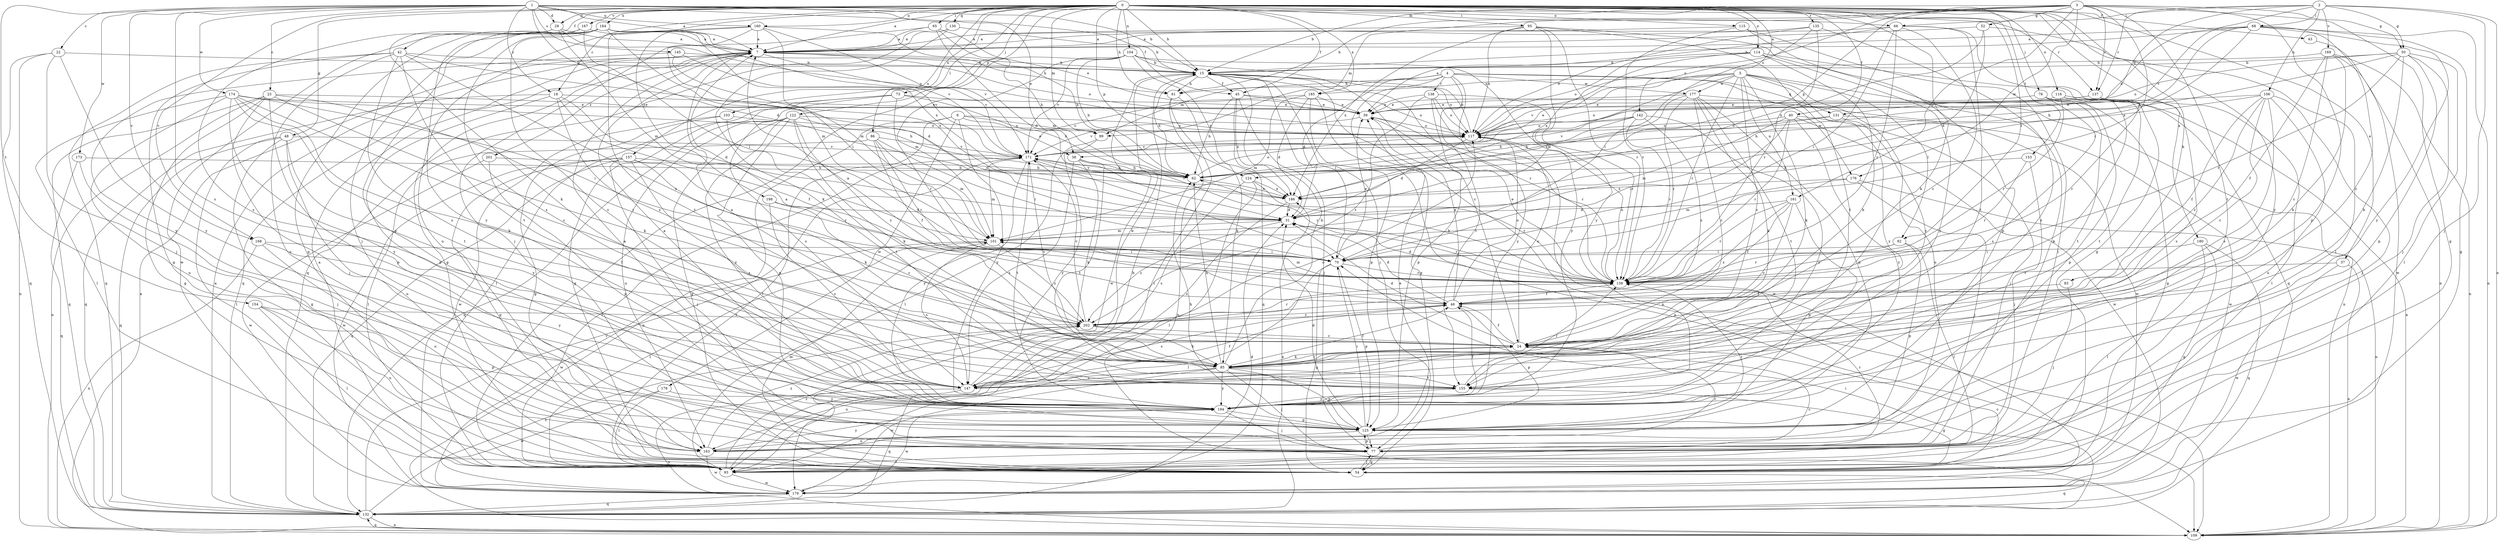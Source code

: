 strict digraph  {
0;
1;
2;
3;
4;
5;
6;
7;
15;
18;
22;
23;
24;
29;
31;
37;
38;
39;
40;
42;
43;
45;
46;
48;
50;
52;
54;
61;
62;
65;
66;
68;
70;
73;
76;
77;
83;
85;
86;
92;
93;
95;
99;
101;
103;
104;
106;
109;
114;
115;
116;
117;
122;
124;
125;
130;
131;
132;
135;
137;
138;
139;
142;
145;
147;
153;
154;
155;
157;
160;
161;
163;
167;
168;
169;
171;
173;
174;
176;
177;
178;
179;
180;
184;
185;
186;
194;
198;
201;
202;
0 -> 7  [label=a];
0 -> 15  [label=b];
0 -> 18  [label=c];
0 -> 29  [label=d];
0 -> 37  [label=e];
0 -> 40  [label=f];
0 -> 42  [label=f];
0 -> 43  [label=f];
0 -> 45  [label=f];
0 -> 48  [label=g];
0 -> 61  [label=h];
0 -> 65  [label=i];
0 -> 73  [label=j];
0 -> 76  [label=j];
0 -> 83  [label=k];
0 -> 85  [label=k];
0 -> 86  [label=l];
0 -> 92  [label=l];
0 -> 95  [label=m];
0 -> 99  [label=m];
0 -> 103  [label=n];
0 -> 104  [label=n];
0 -> 114  [label=o];
0 -> 115  [label=o];
0 -> 116  [label=o];
0 -> 122  [label=p];
0 -> 124  [label=p];
0 -> 130  [label=q];
0 -> 135  [label=r];
0 -> 142  [label=s];
0 -> 153  [label=t];
0 -> 157  [label=u];
0 -> 160  [label=u];
0 -> 167  [label=v];
0 -> 168  [label=v];
0 -> 180  [label=x];
0 -> 184  [label=x];
0 -> 185  [label=x];
0 -> 194  [label=y];
0 -> 198  [label=z];
1 -> 7  [label=a];
1 -> 15  [label=b];
1 -> 18  [label=c];
1 -> 22  [label=c];
1 -> 23  [label=c];
1 -> 29  [label=d];
1 -> 31  [label=d];
1 -> 38  [label=e];
1 -> 45  [label=f];
1 -> 66  [label=i];
1 -> 137  [label=r];
1 -> 145  [label=s];
1 -> 147  [label=s];
1 -> 154  [label=t];
1 -> 160  [label=u];
1 -> 168  [label=v];
1 -> 173  [label=w];
1 -> 174  [label=w];
2 -> 50  [label=g];
2 -> 66  [label=i];
2 -> 68  [label=i];
2 -> 77  [label=j];
2 -> 106  [label=n];
2 -> 109  [label=n];
2 -> 131  [label=q];
2 -> 137  [label=r];
2 -> 169  [label=v];
2 -> 171  [label=v];
3 -> 15  [label=b];
3 -> 50  [label=g];
3 -> 52  [label=g];
3 -> 54  [label=g];
3 -> 61  [label=h];
3 -> 70  [label=i];
3 -> 99  [label=m];
3 -> 117  [label=o];
3 -> 124  [label=p];
3 -> 125  [label=p];
3 -> 137  [label=r];
3 -> 155  [label=t];
3 -> 161  [label=u];
3 -> 176  [label=w];
4 -> 31  [label=d];
4 -> 54  [label=g];
4 -> 61  [label=h];
4 -> 99  [label=m];
4 -> 131  [label=q];
4 -> 138  [label=r];
4 -> 155  [label=t];
4 -> 176  [label=w];
4 -> 177  [label=w];
4 -> 194  [label=y];
5 -> 24  [label=c];
5 -> 31  [label=d];
5 -> 38  [label=e];
5 -> 85  [label=k];
5 -> 92  [label=l];
5 -> 109  [label=n];
5 -> 139  [label=r];
5 -> 161  [label=u];
5 -> 163  [label=u];
5 -> 171  [label=v];
5 -> 177  [label=w];
5 -> 185  [label=x];
5 -> 194  [label=y];
6 -> 38  [label=e];
6 -> 93  [label=l];
6 -> 99  [label=m];
6 -> 109  [label=n];
6 -> 117  [label=o];
6 -> 178  [label=w];
6 -> 194  [label=y];
7 -> 15  [label=b];
7 -> 54  [label=g];
7 -> 61  [label=h];
7 -> 117  [label=o];
7 -> 132  [label=q];
7 -> 171  [label=v];
7 -> 201  [label=z];
15 -> 45  [label=f];
15 -> 61  [label=h];
15 -> 62  [label=h];
15 -> 70  [label=i];
15 -> 77  [label=j];
15 -> 109  [label=n];
15 -> 117  [label=o];
15 -> 139  [label=r];
15 -> 179  [label=w];
18 -> 31  [label=d];
18 -> 39  [label=e];
18 -> 46  [label=f];
18 -> 125  [label=p];
18 -> 132  [label=q];
18 -> 202  [label=z];
22 -> 15  [label=b];
22 -> 77  [label=j];
22 -> 109  [label=n];
22 -> 132  [label=q];
22 -> 194  [label=y];
23 -> 39  [label=e];
23 -> 54  [label=g];
23 -> 77  [label=j];
23 -> 85  [label=k];
23 -> 109  [label=n];
23 -> 125  [label=p];
23 -> 132  [label=q];
23 -> 202  [label=z];
24 -> 7  [label=a];
24 -> 31  [label=d];
24 -> 46  [label=f];
24 -> 85  [label=k];
24 -> 117  [label=o];
24 -> 171  [label=v];
29 -> 7  [label=a];
29 -> 85  [label=k];
29 -> 101  [label=m];
29 -> 117  [label=o];
29 -> 147  [label=s];
31 -> 101  [label=m];
31 -> 139  [label=r];
31 -> 202  [label=z];
37 -> 109  [label=n];
37 -> 139  [label=r];
37 -> 179  [label=w];
38 -> 62  [label=h];
38 -> 85  [label=k];
38 -> 139  [label=r];
38 -> 147  [label=s];
38 -> 155  [label=t];
39 -> 117  [label=o];
39 -> 139  [label=r];
39 -> 171  [label=v];
40 -> 70  [label=i];
40 -> 77  [label=j];
40 -> 101  [label=m];
40 -> 117  [label=o];
40 -> 139  [label=r];
40 -> 179  [label=w];
40 -> 194  [label=y];
42 -> 15  [label=b];
42 -> 31  [label=d];
42 -> 54  [label=g];
42 -> 132  [label=q];
42 -> 147  [label=s];
42 -> 155  [label=t];
42 -> 163  [label=u];
42 -> 202  [label=z];
43 -> 109  [label=n];
45 -> 39  [label=e];
45 -> 62  [label=h];
45 -> 77  [label=j];
45 -> 117  [label=o];
45 -> 132  [label=q];
45 -> 186  [label=x];
46 -> 7  [label=a];
46 -> 31  [label=d];
46 -> 39  [label=e];
46 -> 117  [label=o];
46 -> 125  [label=p];
46 -> 147  [label=s];
46 -> 202  [label=z];
48 -> 54  [label=g];
48 -> 93  [label=l];
48 -> 132  [label=q];
48 -> 163  [label=u];
48 -> 171  [label=v];
48 -> 194  [label=y];
50 -> 15  [label=b];
50 -> 62  [label=h];
50 -> 77  [label=j];
50 -> 85  [label=k];
50 -> 93  [label=l];
50 -> 117  [label=o];
50 -> 125  [label=p];
50 -> 139  [label=r];
52 -> 7  [label=a];
52 -> 31  [label=d];
52 -> 93  [label=l];
52 -> 186  [label=x];
54 -> 24  [label=c];
54 -> 77  [label=j];
54 -> 101  [label=m];
54 -> 132  [label=q];
61 -> 85  [label=k];
61 -> 93  [label=l];
61 -> 109  [label=n];
62 -> 117  [label=o];
62 -> 171  [label=v];
62 -> 186  [label=x];
65 -> 7  [label=a];
65 -> 31  [label=d];
65 -> 39  [label=e];
65 -> 62  [label=h];
65 -> 101  [label=m];
66 -> 7  [label=a];
66 -> 24  [label=c];
66 -> 39  [label=e];
66 -> 54  [label=g];
66 -> 70  [label=i];
66 -> 139  [label=r];
66 -> 155  [label=t];
68 -> 7  [label=a];
68 -> 15  [label=b];
68 -> 24  [label=c];
68 -> 54  [label=g];
68 -> 62  [label=h];
68 -> 109  [label=n];
68 -> 117  [label=o];
68 -> 186  [label=x];
68 -> 194  [label=y];
70 -> 39  [label=e];
70 -> 54  [label=g];
70 -> 93  [label=l];
70 -> 125  [label=p];
70 -> 139  [label=r];
73 -> 39  [label=e];
73 -> 54  [label=g];
73 -> 62  [label=h];
73 -> 93  [label=l];
73 -> 139  [label=r];
73 -> 147  [label=s];
76 -> 39  [label=e];
76 -> 54  [label=g];
76 -> 125  [label=p];
76 -> 147  [label=s];
76 -> 155  [label=t];
77 -> 54  [label=g];
77 -> 93  [label=l];
77 -> 125  [label=p];
77 -> 139  [label=r];
83 -> 46  [label=f];
83 -> 77  [label=j];
85 -> 7  [label=a];
85 -> 15  [label=b];
85 -> 24  [label=c];
85 -> 46  [label=f];
85 -> 62  [label=h];
85 -> 77  [label=j];
85 -> 125  [label=p];
85 -> 147  [label=s];
85 -> 155  [label=t];
85 -> 163  [label=u];
85 -> 179  [label=w];
85 -> 194  [label=y];
86 -> 46  [label=f];
86 -> 70  [label=i];
86 -> 93  [label=l];
86 -> 101  [label=m];
86 -> 139  [label=r];
86 -> 171  [label=v];
92 -> 70  [label=i];
92 -> 93  [label=l];
92 -> 125  [label=p];
92 -> 139  [label=r];
93 -> 7  [label=a];
93 -> 15  [label=b];
93 -> 24  [label=c];
93 -> 179  [label=w];
93 -> 202  [label=z];
95 -> 7  [label=a];
95 -> 77  [label=j];
95 -> 117  [label=o];
95 -> 139  [label=r];
95 -> 155  [label=t];
95 -> 186  [label=x];
95 -> 194  [label=y];
99 -> 93  [label=l];
99 -> 194  [label=y];
101 -> 70  [label=i];
101 -> 93  [label=l];
101 -> 147  [label=s];
101 -> 179  [label=w];
101 -> 202  [label=z];
103 -> 54  [label=g];
103 -> 117  [label=o];
103 -> 155  [label=t];
103 -> 179  [label=w];
104 -> 15  [label=b];
104 -> 24  [label=c];
104 -> 62  [label=h];
104 -> 93  [label=l];
104 -> 101  [label=m];
104 -> 171  [label=v];
104 -> 186  [label=x];
104 -> 194  [label=y];
106 -> 24  [label=c];
106 -> 39  [label=e];
106 -> 46  [label=f];
106 -> 62  [label=h];
106 -> 77  [label=j];
106 -> 147  [label=s];
106 -> 163  [label=u];
106 -> 202  [label=z];
109 -> 7  [label=a];
109 -> 132  [label=q];
114 -> 15  [label=b];
114 -> 85  [label=k];
114 -> 117  [label=o];
114 -> 132  [label=q];
114 -> 186  [label=x];
114 -> 194  [label=y];
115 -> 7  [label=a];
115 -> 93  [label=l];
115 -> 125  [label=p];
115 -> 139  [label=r];
116 -> 39  [label=e];
116 -> 109  [label=n];
116 -> 139  [label=r];
116 -> 147  [label=s];
116 -> 155  [label=t];
117 -> 15  [label=b];
117 -> 31  [label=d];
117 -> 171  [label=v];
122 -> 31  [label=d];
122 -> 54  [label=g];
122 -> 85  [label=k];
122 -> 117  [label=o];
122 -> 125  [label=p];
122 -> 132  [label=q];
122 -> 163  [label=u];
122 -> 194  [label=y];
122 -> 202  [label=z];
124 -> 93  [label=l];
124 -> 139  [label=r];
124 -> 147  [label=s];
124 -> 186  [label=x];
125 -> 7  [label=a];
125 -> 31  [label=d];
125 -> 62  [label=h];
125 -> 70  [label=i];
125 -> 77  [label=j];
125 -> 139  [label=r];
125 -> 163  [label=u];
130 -> 7  [label=a];
130 -> 15  [label=b];
130 -> 85  [label=k];
130 -> 132  [label=q];
131 -> 24  [label=c];
131 -> 62  [label=h];
131 -> 117  [label=o];
131 -> 179  [label=w];
132 -> 7  [label=a];
132 -> 70  [label=i];
132 -> 109  [label=n];
132 -> 171  [label=v];
132 -> 186  [label=x];
132 -> 202  [label=z];
135 -> 7  [label=a];
135 -> 70  [label=i];
135 -> 117  [label=o];
135 -> 139  [label=r];
135 -> 194  [label=y];
137 -> 39  [label=e];
137 -> 93  [label=l];
137 -> 117  [label=o];
137 -> 139  [label=r];
137 -> 147  [label=s];
138 -> 39  [label=e];
138 -> 117  [label=o];
138 -> 125  [label=p];
138 -> 139  [label=r];
138 -> 179  [label=w];
138 -> 202  [label=z];
139 -> 31  [label=d];
139 -> 39  [label=e];
139 -> 46  [label=f];
139 -> 62  [label=h];
139 -> 101  [label=m];
139 -> 117  [label=o];
142 -> 62  [label=h];
142 -> 117  [label=o];
142 -> 139  [label=r];
142 -> 171  [label=v];
142 -> 194  [label=y];
142 -> 202  [label=z];
145 -> 15  [label=b];
145 -> 171  [label=v];
145 -> 186  [label=x];
145 -> 194  [label=y];
147 -> 15  [label=b];
147 -> 46  [label=f];
147 -> 109  [label=n];
147 -> 117  [label=o];
147 -> 132  [label=q];
153 -> 62  [label=h];
153 -> 77  [label=j];
153 -> 139  [label=r];
154 -> 93  [label=l];
154 -> 125  [label=p];
154 -> 163  [label=u];
154 -> 202  [label=z];
155 -> 54  [label=g];
155 -> 139  [label=r];
155 -> 194  [label=y];
157 -> 54  [label=g];
157 -> 62  [label=h];
157 -> 77  [label=j];
157 -> 85  [label=k];
157 -> 132  [label=q];
157 -> 139  [label=r];
157 -> 147  [label=s];
157 -> 179  [label=w];
160 -> 7  [label=a];
160 -> 62  [label=h];
160 -> 70  [label=i];
160 -> 77  [label=j];
160 -> 155  [label=t];
160 -> 163  [label=u];
160 -> 171  [label=v];
161 -> 24  [label=c];
161 -> 31  [label=d];
161 -> 46  [label=f];
161 -> 125  [label=p];
161 -> 139  [label=r];
161 -> 202  [label=z];
163 -> 24  [label=c];
163 -> 39  [label=e];
163 -> 179  [label=w];
163 -> 194  [label=y];
163 -> 202  [label=z];
167 -> 7  [label=a];
167 -> 70  [label=i];
167 -> 147  [label=s];
167 -> 194  [label=y];
168 -> 70  [label=i];
168 -> 109  [label=n];
168 -> 163  [label=u];
168 -> 194  [label=y];
169 -> 15  [label=b];
169 -> 24  [label=c];
169 -> 46  [label=f];
169 -> 85  [label=k];
169 -> 109  [label=n];
169 -> 179  [label=w];
171 -> 62  [label=h];
171 -> 70  [label=i];
171 -> 93  [label=l];
171 -> 101  [label=m];
171 -> 155  [label=t];
171 -> 194  [label=y];
173 -> 62  [label=h];
173 -> 77  [label=j];
173 -> 132  [label=q];
174 -> 24  [label=c];
174 -> 39  [label=e];
174 -> 62  [label=h];
174 -> 70  [label=i];
174 -> 85  [label=k];
174 -> 93  [label=l];
174 -> 155  [label=t];
174 -> 163  [label=u];
174 -> 194  [label=y];
176 -> 77  [label=j];
176 -> 101  [label=m];
176 -> 109  [label=n];
176 -> 186  [label=x];
177 -> 24  [label=c];
177 -> 39  [label=e];
177 -> 85  [label=k];
177 -> 125  [label=p];
177 -> 139  [label=r];
177 -> 155  [label=t];
177 -> 179  [label=w];
177 -> 186  [label=x];
178 -> 93  [label=l];
178 -> 179  [label=w];
178 -> 194  [label=y];
179 -> 31  [label=d];
179 -> 132  [label=q];
180 -> 54  [label=g];
180 -> 70  [label=i];
180 -> 93  [label=l];
180 -> 132  [label=q];
184 -> 7  [label=a];
184 -> 54  [label=g];
184 -> 77  [label=j];
184 -> 101  [label=m];
184 -> 125  [label=p];
184 -> 147  [label=s];
184 -> 171  [label=v];
184 -> 179  [label=w];
184 -> 186  [label=x];
185 -> 31  [label=d];
185 -> 39  [label=e];
185 -> 101  [label=m];
185 -> 109  [label=n];
185 -> 125  [label=p];
185 -> 171  [label=v];
186 -> 31  [label=d];
186 -> 147  [label=s];
186 -> 171  [label=v];
194 -> 7  [label=a];
194 -> 46  [label=f];
194 -> 77  [label=j];
194 -> 125  [label=p];
194 -> 179  [label=w];
198 -> 24  [label=c];
198 -> 31  [label=d];
198 -> 147  [label=s];
201 -> 62  [label=h];
201 -> 125  [label=p];
201 -> 179  [label=w];
202 -> 24  [label=c];
202 -> 85  [label=k];
202 -> 139  [label=r];
202 -> 171  [label=v];
}

